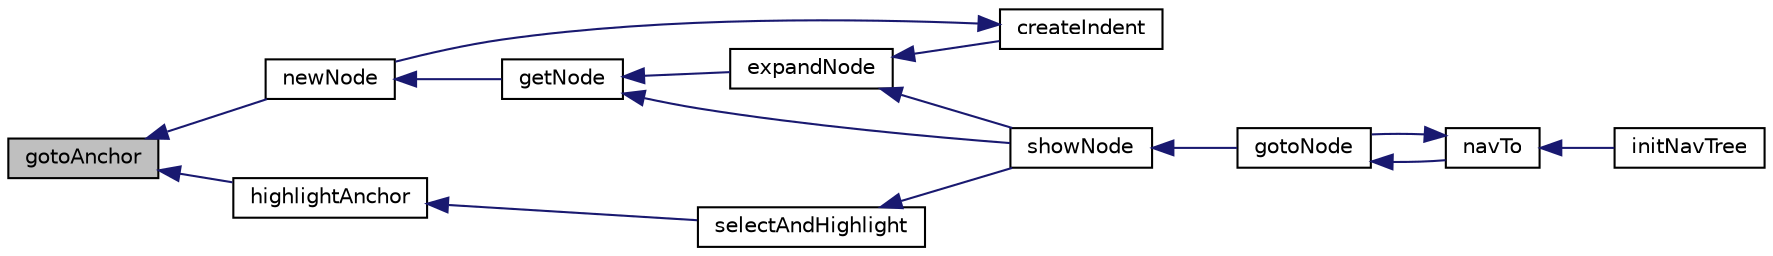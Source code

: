 digraph "gotoAnchor"
{
  edge [fontname="Helvetica",fontsize="10",labelfontname="Helvetica",labelfontsize="10"];
  node [fontname="Helvetica",fontsize="10",shape=record];
  rankdir="LR";
  Node1 [label="gotoAnchor",height=0.2,width=0.4,color="black", fillcolor="grey75", style="filled", fontcolor="black"];
  Node1 -> Node2 [dir="back",color="midnightblue",fontsize="10",style="solid",fontname="Helvetica"];
  Node2 [label="newNode",height=0.2,width=0.4,color="black", fillcolor="white", style="filled",URL="$navtree_8js.html#aa2418b16159e9502e990f97ea6ec26c8"];
  Node2 -> Node3 [dir="back",color="midnightblue",fontsize="10",style="solid",fontname="Helvetica"];
  Node3 [label="getNode",height=0.2,width=0.4,color="black", fillcolor="white", style="filled",URL="$navtree_8js.html#a256aa4fbee866e9227f78e82e9f258bb"];
  Node3 -> Node4 [dir="back",color="midnightblue",fontsize="10",style="solid",fontname="Helvetica"];
  Node4 [label="expandNode",height=0.2,width=0.4,color="black", fillcolor="white", style="filled",URL="$navtree_8js.html#a4eb1f166c9d93b198e1621a4c787a412"];
  Node4 -> Node5 [dir="back",color="midnightblue",fontsize="10",style="solid",fontname="Helvetica"];
  Node5 [label="createIndent",height=0.2,width=0.4,color="black", fillcolor="white", style="filled",URL="$navtree_8js.html#a4d8f406d49520a0cede2e48347a3d7aa"];
  Node5 -> Node2 [dir="back",color="midnightblue",fontsize="10",style="solid",fontname="Helvetica"];
  Node4 -> Node6 [dir="back",color="midnightblue",fontsize="10",style="solid",fontname="Helvetica"];
  Node6 [label="showNode",height=0.2,width=0.4,color="black", fillcolor="white", style="filled",URL="$navtree_8js.html#a0238ad48be94f9f5fd305ea40b8f64ab"];
  Node6 -> Node7 [dir="back",color="midnightblue",fontsize="10",style="solid",fontname="Helvetica"];
  Node7 [label="gotoNode",height=0.2,width=0.4,color="black", fillcolor="white", style="filled",URL="$navtree_8js.html#a0e6a2d65190a43246d668bba554243e5"];
  Node7 -> Node8 [dir="back",color="midnightblue",fontsize="10",style="solid",fontname="Helvetica"];
  Node8 [label="navTo",height=0.2,width=0.4,color="black", fillcolor="white", style="filled",URL="$navtree_8js.html#a21beb601032fff375100a907f32129a5"];
  Node8 -> Node7 [dir="back",color="midnightblue",fontsize="10",style="solid",fontname="Helvetica"];
  Node8 -> Node9 [dir="back",color="midnightblue",fontsize="10",style="solid",fontname="Helvetica"];
  Node9 [label="initNavTree",height=0.2,width=0.4,color="black", fillcolor="white", style="filled",URL="$navtree_8js.html#aa7b3067e7ef0044572ba86240b1e58ce"];
  Node3 -> Node6 [dir="back",color="midnightblue",fontsize="10",style="solid",fontname="Helvetica"];
  Node1 -> Node10 [dir="back",color="midnightblue",fontsize="10",style="solid",fontname="Helvetica"];
  Node10 [label="highlightAnchor",height=0.2,width=0.4,color="black", fillcolor="white", style="filled",URL="$navtree_8js.html#a524fa9bfd80c70bf3a84696b2077eadb"];
  Node10 -> Node11 [dir="back",color="midnightblue",fontsize="10",style="solid",fontname="Helvetica"];
  Node11 [label="selectAndHighlight",height=0.2,width=0.4,color="black", fillcolor="white", style="filled",URL="$navtree_8js.html#a0dbf0d5f6126afd88420745f7d3c202d"];
  Node11 -> Node6 [dir="back",color="midnightblue",fontsize="10",style="solid",fontname="Helvetica"];
}
